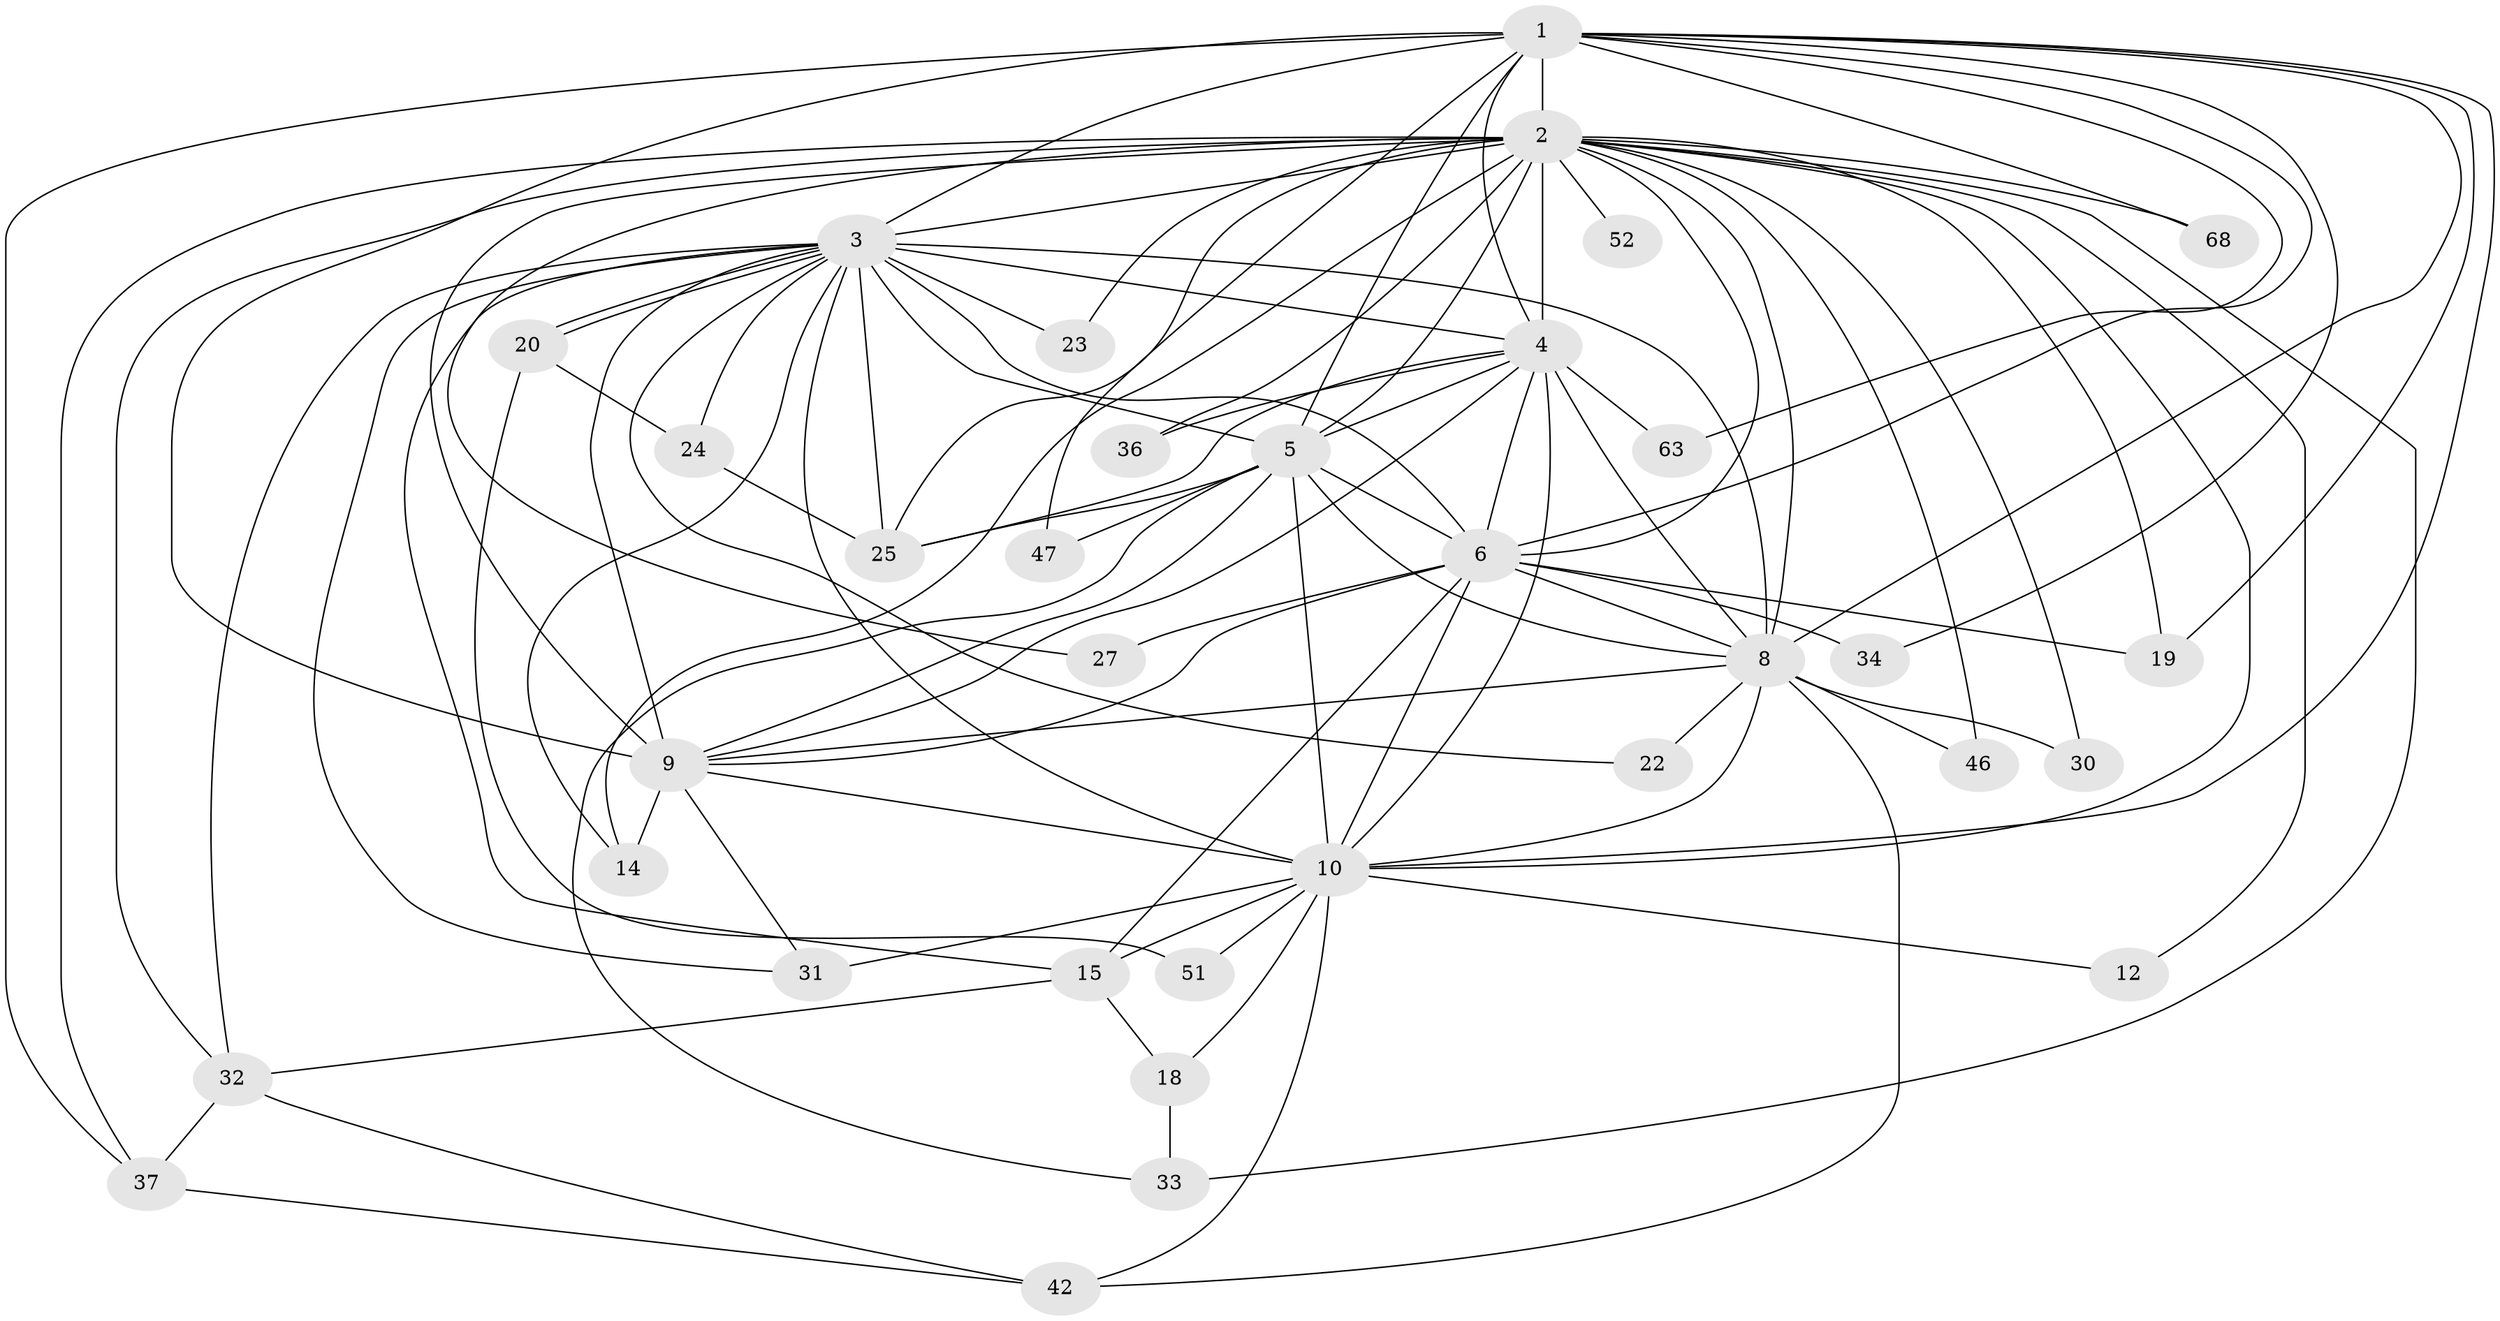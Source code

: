 // original degree distribution, {16: 0.029411764705882353, 17: 0.014705882352941176, 21: 0.014705882352941176, 14: 0.014705882352941176, 15: 0.014705882352941176, 18: 0.014705882352941176, 23: 0.014705882352941176, 13: 0.014705882352941176, 19: 0.014705882352941176, 2: 0.5147058823529411, 4: 0.10294117647058823, 3: 0.20588235294117646, 5: 0.029411764705882353}
// Generated by graph-tools (version 1.1) at 2025/13/03/09/25 04:13:41]
// undirected, 34 vertices, 97 edges
graph export_dot {
graph [start="1"]
  node [color=gray90,style=filled];
  1;
  2 [super="+26+7+49+38+65"];
  3 [super="+21"];
  4;
  5 [super="+29"];
  6 [super="+39+17+56+60+48"];
  8;
  9 [super="+54+13+28+11"];
  10;
  12;
  14 [super="+66"];
  15 [super="+16"];
  18;
  19;
  20;
  22;
  23;
  24;
  25 [super="+43+44"];
  27;
  30;
  31 [super="+40+53"];
  32 [super="+45+41"];
  33;
  34;
  36;
  37;
  42 [super="+50"];
  46;
  47;
  51;
  52;
  63;
  68;
  1 -- 2 [weight=3];
  1 -- 3;
  1 -- 4;
  1 -- 5;
  1 -- 6;
  1 -- 8;
  1 -- 9;
  1 -- 10;
  1 -- 19;
  1 -- 34;
  1 -- 37;
  1 -- 47;
  1 -- 63;
  1 -- 68;
  2 -- 3 [weight=3];
  2 -- 4 [weight=2];
  2 -- 5 [weight=3];
  2 -- 6 [weight=3];
  2 -- 8 [weight=2];
  2 -- 9 [weight=4];
  2 -- 10 [weight=3];
  2 -- 27;
  2 -- 52 [weight=2];
  2 -- 37;
  2 -- 68;
  2 -- 12;
  2 -- 23;
  2 -- 30;
  2 -- 33;
  2 -- 36;
  2 -- 46;
  2 -- 19;
  2 -- 25;
  2 -- 14;
  2 -- 32;
  3 -- 4;
  3 -- 5;
  3 -- 6 [weight=2];
  3 -- 8;
  3 -- 9 [weight=2];
  3 -- 10;
  3 -- 14;
  3 -- 20;
  3 -- 20;
  3 -- 22;
  3 -- 23;
  3 -- 24;
  3 -- 25;
  3 -- 31;
  3 -- 15;
  3 -- 32;
  4 -- 5;
  4 -- 6 [weight=3];
  4 -- 8;
  4 -- 9;
  4 -- 10;
  4 -- 36;
  4 -- 63;
  4 -- 25;
  5 -- 6 [weight=2];
  5 -- 8;
  5 -- 9;
  5 -- 10 [weight=2];
  5 -- 33;
  5 -- 47;
  5 -- 25;
  6 -- 8;
  6 -- 9;
  6 -- 10 [weight=2];
  6 -- 15;
  6 -- 19;
  6 -- 27;
  6 -- 34 [weight=2];
  8 -- 9;
  8 -- 10;
  8 -- 22;
  8 -- 30;
  8 -- 46;
  8 -- 42;
  9 -- 10;
  9 -- 14 [weight=2];
  9 -- 31;
  10 -- 12;
  10 -- 15;
  10 -- 18;
  10 -- 31 [weight=2];
  10 -- 42;
  10 -- 51;
  15 -- 32;
  15 -- 18;
  18 -- 33;
  20 -- 24;
  20 -- 51;
  24 -- 25;
  32 -- 42;
  32 -- 37;
  37 -- 42;
}

